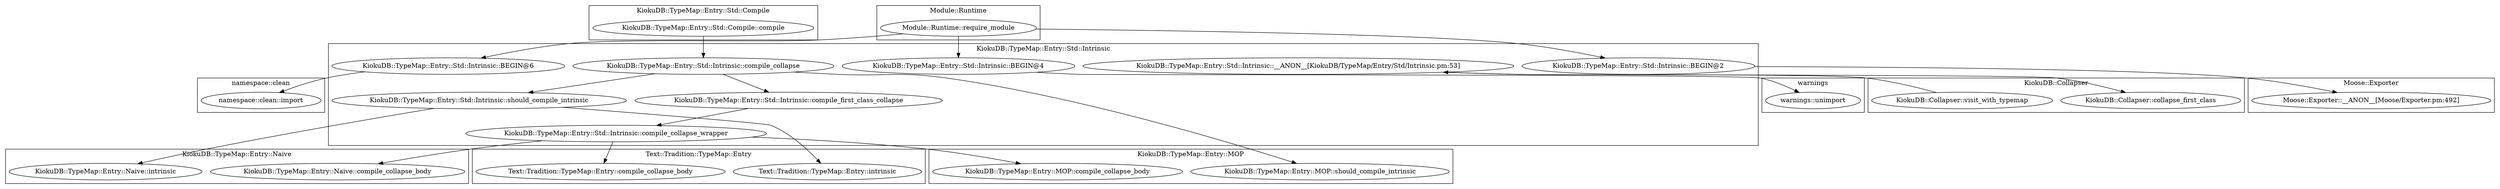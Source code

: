 digraph {
graph [overlap=false]
subgraph cluster_namespace_clean {
	label="namespace::clean";
	"namespace::clean::import";
}
subgraph cluster_warnings {
	label="warnings";
	"warnings::unimport";
}
subgraph cluster_KiokuDB_TypeMap_Entry_Std_Compile {
	label="KiokuDB::TypeMap::Entry::Std::Compile";
	"KiokuDB::TypeMap::Entry::Std::Compile::compile";
}
subgraph cluster_KiokuDB_TypeMap_Entry_Naive {
	label="KiokuDB::TypeMap::Entry::Naive";
	"KiokuDB::TypeMap::Entry::Naive::compile_collapse_body";
	"KiokuDB::TypeMap::Entry::Naive::intrinsic";
}
subgraph cluster_Module_Runtime {
	label="Module::Runtime";
	"Module::Runtime::require_module";
}
subgraph cluster_KiokuDB_TypeMap_Entry_Std_Intrinsic {
	label="KiokuDB::TypeMap::Entry::Std::Intrinsic";
	"KiokuDB::TypeMap::Entry::Std::Intrinsic::compile_collapse_wrapper";
	"KiokuDB::TypeMap::Entry::Std::Intrinsic::BEGIN@4";
	"KiokuDB::TypeMap::Entry::Std::Intrinsic::BEGIN@6";
	"KiokuDB::TypeMap::Entry::Std::Intrinsic::__ANON__[KiokuDB/TypeMap/Entry/Std/Intrinsic.pm:53]";
	"KiokuDB::TypeMap::Entry::Std::Intrinsic::BEGIN@2";
	"KiokuDB::TypeMap::Entry::Std::Intrinsic::compile_collapse";
	"KiokuDB::TypeMap::Entry::Std::Intrinsic::should_compile_intrinsic";
	"KiokuDB::TypeMap::Entry::Std::Intrinsic::compile_first_class_collapse";
}
subgraph cluster_KiokuDB_Collapser {
	label="KiokuDB::Collapser";
	"KiokuDB::Collapser::collapse_first_class";
	"KiokuDB::Collapser::visit_with_typemap";
}
subgraph cluster_KiokuDB_TypeMap_Entry_MOP {
	label="KiokuDB::TypeMap::Entry::MOP";
	"KiokuDB::TypeMap::Entry::MOP::should_compile_intrinsic";
	"KiokuDB::TypeMap::Entry::MOP::compile_collapse_body";
}
subgraph cluster_Moose_Exporter {
	label="Moose::Exporter";
	"Moose::Exporter::__ANON__[Moose/Exporter.pm:492]";
}
subgraph cluster_Text_Tradition_TypeMap_Entry {
	label="Text::Tradition::TypeMap::Entry";
	"Text::Tradition::TypeMap::Entry::intrinsic";
	"Text::Tradition::TypeMap::Entry::compile_collapse_body";
}
"KiokuDB::TypeMap::Entry::Std::Intrinsic::should_compile_intrinsic" -> "KiokuDB::TypeMap::Entry::Naive::intrinsic";
"KiokuDB::TypeMap::Entry::Std::Intrinsic::compile_collapse_wrapper" -> "Text::Tradition::TypeMap::Entry::compile_collapse_body";
"KiokuDB::TypeMap::Entry::Std::Intrinsic::should_compile_intrinsic" -> "Text::Tradition::TypeMap::Entry::intrinsic";
"KiokuDB::TypeMap::Entry::Std::Intrinsic::compile_first_class_collapse" -> "KiokuDB::TypeMap::Entry::Std::Intrinsic::compile_collapse_wrapper";
"KiokuDB::TypeMap::Entry::Std::Intrinsic::compile_collapse_wrapper" -> "KiokuDB::TypeMap::Entry::Naive::compile_collapse_body";
"KiokuDB::TypeMap::Entry::Std::Intrinsic::BEGIN@6" -> "namespace::clean::import";
"KiokuDB::Collapser::visit_with_typemap" -> "KiokuDB::TypeMap::Entry::Std::Intrinsic::__ANON__[KiokuDB/TypeMap/Entry/Std/Intrinsic.pm:53]";
"KiokuDB::TypeMap::Entry::Std::Intrinsic::BEGIN@2" -> "Moose::Exporter::__ANON__[Moose/Exporter.pm:492]";
"KiokuDB::TypeMap::Entry::Std::Intrinsic::compile_collapse" -> "KiokuDB::TypeMap::Entry::MOP::should_compile_intrinsic";
"Module::Runtime::require_module" -> "KiokuDB::TypeMap::Entry::Std::Intrinsic::BEGIN@4";
"KiokuDB::TypeMap::Entry::Std::Compile::compile" -> "KiokuDB::TypeMap::Entry::Std::Intrinsic::compile_collapse";
"KiokuDB::TypeMap::Entry::Std::Intrinsic::compile_collapse" -> "KiokuDB::TypeMap::Entry::Std::Intrinsic::should_compile_intrinsic";
"KiokuDB::TypeMap::Entry::Std::Intrinsic::BEGIN@4" -> "warnings::unimport";
"Module::Runtime::require_module" -> "KiokuDB::TypeMap::Entry::Std::Intrinsic::BEGIN@6";
"KiokuDB::TypeMap::Entry::Std::Intrinsic::__ANON__[KiokuDB/TypeMap/Entry/Std/Intrinsic.pm:53]" -> "KiokuDB::Collapser::collapse_first_class";
"Module::Runtime::require_module" -> "KiokuDB::TypeMap::Entry::Std::Intrinsic::BEGIN@2";
"KiokuDB::TypeMap::Entry::Std::Intrinsic::compile_collapse_wrapper" -> "KiokuDB::TypeMap::Entry::MOP::compile_collapse_body";
"KiokuDB::TypeMap::Entry::Std::Intrinsic::compile_collapse" -> "KiokuDB::TypeMap::Entry::Std::Intrinsic::compile_first_class_collapse";
}

